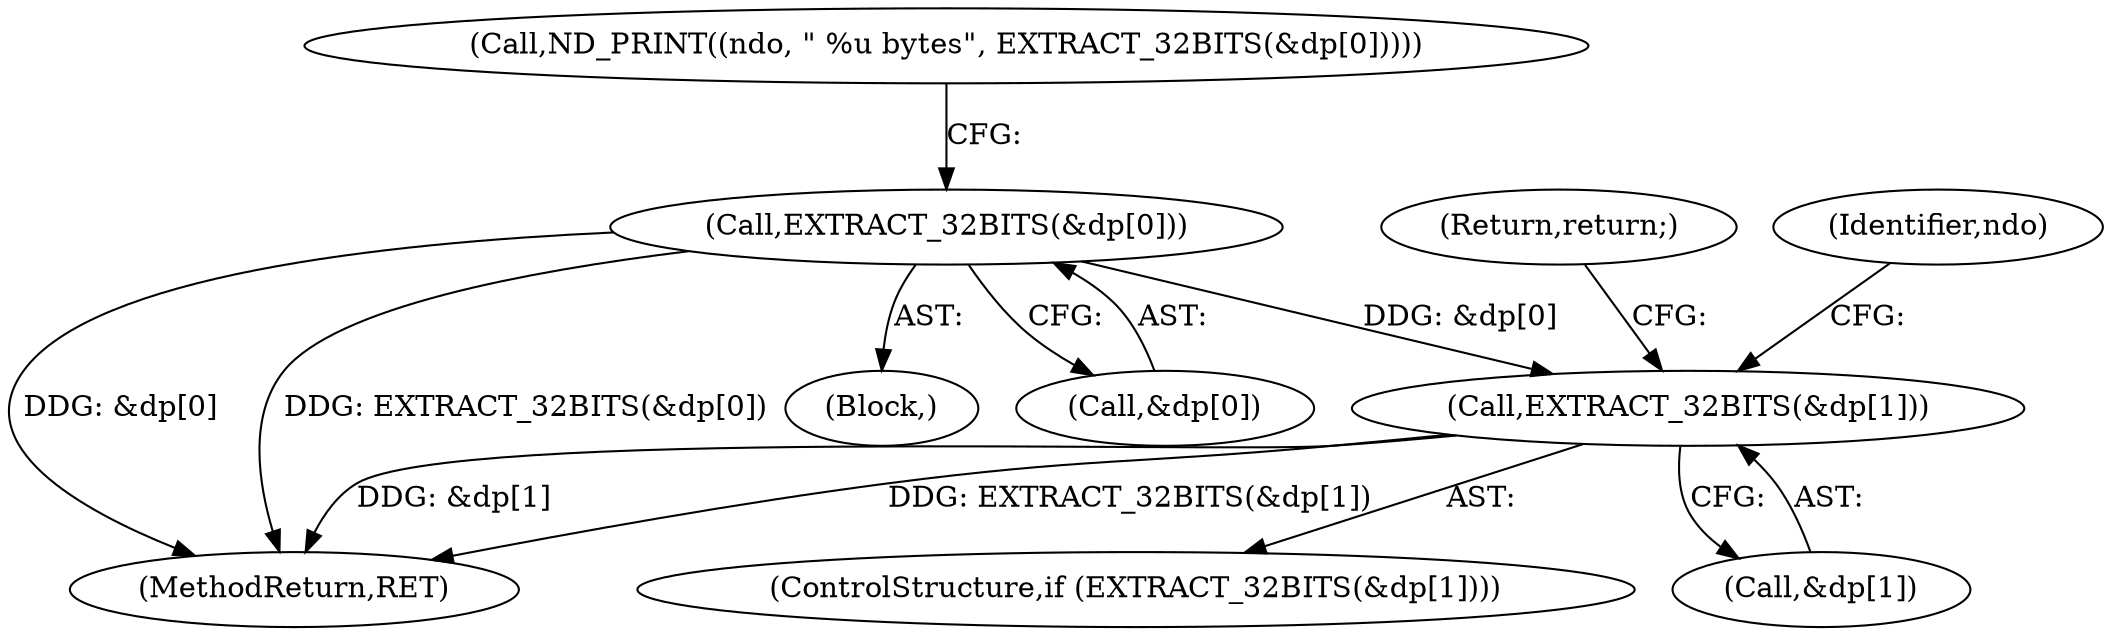 digraph "0_tcpdump_19d25dd8781620cd41bf178a5e2e27fc1cf242d0@array" {
"1000431" [label="(Call,EXTRACT_32BITS(&dp[1]))"];
"1000425" [label="(Call,EXTRACT_32BITS(&dp[0]))"];
"1000426" [label="(Call,&dp[0])"];
"1000420" [label="(Call,ND_PRINT((ndo, \" %u bytes\", EXTRACT_32BITS(&dp[0]))))"];
"1000425" [label="(Call,EXTRACT_32BITS(&dp[0]))"];
"1000432" [label="(Call,&dp[1])"];
"1000431" [label="(Call,EXTRACT_32BITS(&dp[1]))"];
"1000958" [label="(MethodReturn,RET)"];
"1000440" [label="(Return,return;)"];
"1000438" [label="(Identifier,ndo)"];
"1000430" [label="(ControlStructure,if (EXTRACT_32BITS(&dp[1])))"];
"1000423" [label="(Block,)"];
"1000431" -> "1000430"  [label="AST: "];
"1000431" -> "1000432"  [label="CFG: "];
"1000432" -> "1000431"  [label="AST: "];
"1000438" -> "1000431"  [label="CFG: "];
"1000440" -> "1000431"  [label="CFG: "];
"1000431" -> "1000958"  [label="DDG: &dp[1]"];
"1000431" -> "1000958"  [label="DDG: EXTRACT_32BITS(&dp[1])"];
"1000425" -> "1000431"  [label="DDG: &dp[0]"];
"1000425" -> "1000423"  [label="AST: "];
"1000425" -> "1000426"  [label="CFG: "];
"1000426" -> "1000425"  [label="AST: "];
"1000420" -> "1000425"  [label="CFG: "];
"1000425" -> "1000958"  [label="DDG: &dp[0]"];
"1000425" -> "1000958"  [label="DDG: EXTRACT_32BITS(&dp[0])"];
}
